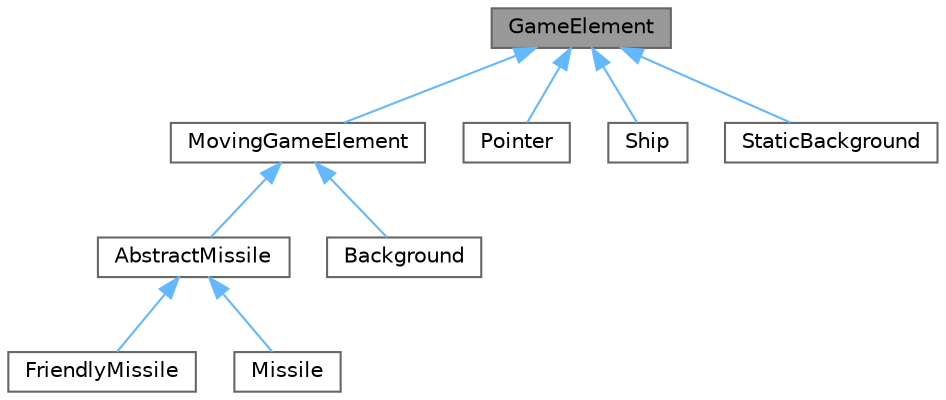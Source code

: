 digraph "GameElement"
{
 // LATEX_PDF_SIZE
  bgcolor="transparent";
  edge [fontname=Helvetica,fontsize=10,labelfontname=Helvetica,labelfontsize=10];
  node [fontname=Helvetica,fontsize=10,shape=box,height=0.2,width=0.4];
  Node1 [id="Node000001",label="GameElement",height=0.2,width=0.4,color="gray40", fillcolor="grey60", style="filled", fontcolor="black",tooltip="Base class for all game elements."];
  Node1 -> Node2 [id="edge1_Node000001_Node000002",dir="back",color="steelblue1",style="solid",tooltip=" "];
  Node2 [id="Node000002",label="MovingGameElement",height=0.2,width=0.4,color="gray40", fillcolor="white", style="filled",URL="$class_moving_game_element.html",tooltip="Derived class for moving game elements."];
  Node2 -> Node3 [id="edge2_Node000002_Node000003",dir="back",color="steelblue1",style="solid",tooltip=" "];
  Node3 [id="Node000003",label="AbstractMissile",height=0.2,width=0.4,color="gray40", fillcolor="white", style="filled",URL="$class_abstract_missile.html",tooltip="Abstract base class for all missile types in the game."];
  Node3 -> Node4 [id="edge3_Node000003_Node000004",dir="back",color="steelblue1",style="solid",tooltip=" "];
  Node4 [id="Node000004",label="FriendlyMissile",height=0.2,width=0.4,color="gray40", fillcolor="white", style="filled",URL="$class_friendly_missile.html",tooltip="Represents a missile fired by the player's ship."];
  Node3 -> Node5 [id="edge4_Node000003_Node000005",dir="back",color="steelblue1",style="solid",tooltip=" "];
  Node5 [id="Node000005",label="Missile",height=0.2,width=0.4,color="gray40", fillcolor="white", style="filled",URL="$class_missile.html",tooltip="Represents a missile in the game."];
  Node2 -> Node6 [id="edge5_Node000002_Node000006",dir="back",color="steelblue1",style="solid",tooltip=" "];
  Node6 [id="Node000006",label="Background",height=0.2,width=0.4,color="gray40", fillcolor="white", style="filled",URL="$class_background.html",tooltip="Represents the background of the game, including end game and win game screens."];
  Node1 -> Node7 [id="edge6_Node000001_Node000007",dir="back",color="steelblue1",style="solid",tooltip=" "];
  Node7 [id="Node000007",label="Pointer",height=0.2,width=0.4,color="gray40", fillcolor="white", style="filled",URL="$class_pointer.html",tooltip="Manages the selection pointer in the game."];
  Node1 -> Node8 [id="edge7_Node000001_Node000008",dir="back",color="steelblue1",style="solid",tooltip=" "];
  Node8 [id="Node000008",label="Ship",height=0.2,width=0.4,color="gray40", fillcolor="white", style="filled",URL="$class_ship.html",tooltip="Represents a ship in the game, derived from GameElement."];
  Node1 -> Node9 [id="edge8_Node000001_Node000009",dir="back",color="steelblue1",style="solid",tooltip=" "];
  Node9 [id="Node000009",label="StaticBackground",height=0.2,width=0.4,color="gray40", fillcolor="white", style="filled",URL="$class_static_background.html",tooltip="Represents a static background element in the game."];
}
